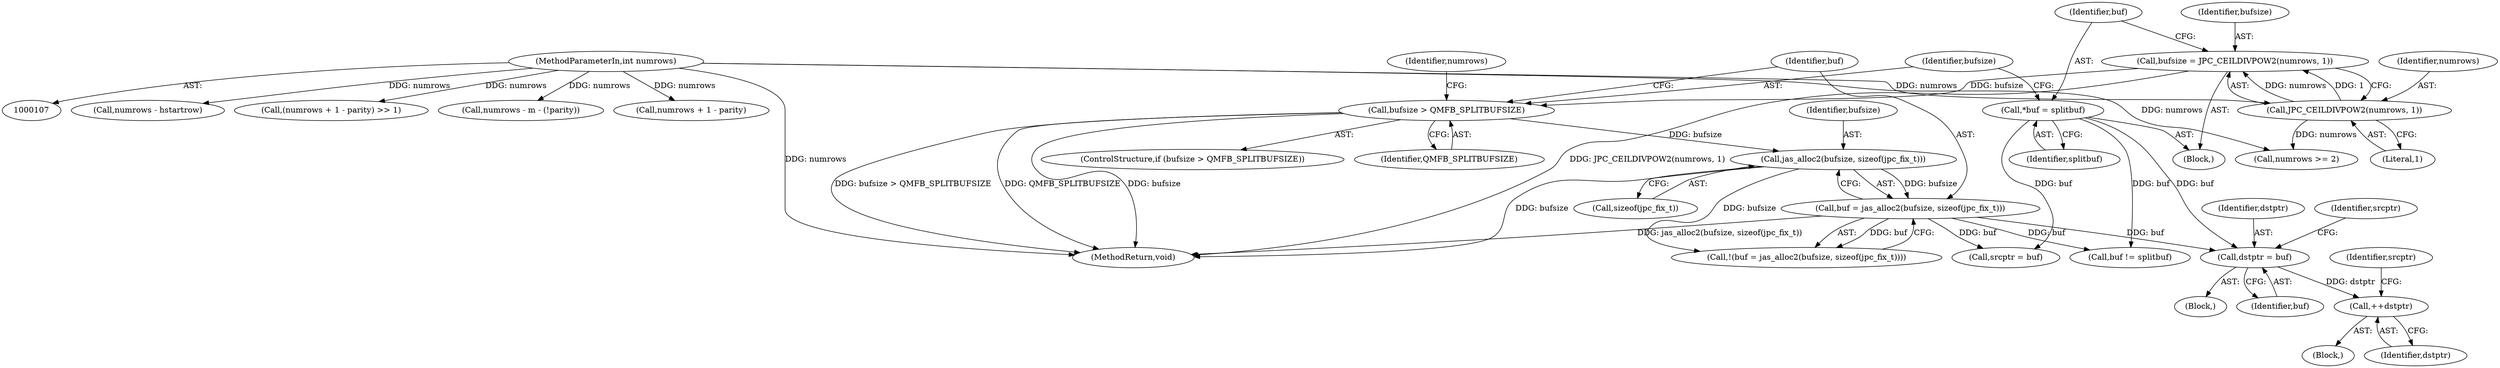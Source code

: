 digraph "0_jasper_4a59cfaf9ab3d48fca4a15c0d2674bf7138e3d1a_0@pointer" {
"1000190" [label="(Call,++dstptr)"];
"1000166" [label="(Call,dstptr = buf)"];
"1000121" [label="(Call,*buf = splitbuf)"];
"1000136" [label="(Call,buf = jas_alloc2(bufsize, sizeof(jpc_fix_t)))"];
"1000138" [label="(Call,jas_alloc2(bufsize, sizeof(jpc_fix_t)))"];
"1000130" [label="(Call,bufsize > QMFB_SPLITBUFSIZE)"];
"1000114" [label="(Call,bufsize = JPC_CEILDIVPOW2(numrows, 1))"];
"1000116" [label="(Call,JPC_CEILDIVPOW2(numrows, 1))"];
"1000109" [label="(MethodParameterIn,int numrows)"];
"1000121" [label="(Call,*buf = splitbuf)"];
"1000193" [label="(Identifier,srcptr)"];
"1000138" [label="(Call,jas_alloc2(bufsize, sizeof(jpc_fix_t)))"];
"1000160" [label="(Call,numrows - hstartrow)"];
"1000151" [label="(Call,(numrows + 1 - parity) >> 1)"];
"1000148" [label="(Block,)"];
"1000281" [label="(MethodReturn,void)"];
"1000114" [label="(Call,bufsize = JPC_CEILDIVPOW2(numrows, 1))"];
"1000145" [label="(Call,numrows >= 2)"];
"1000132" [label="(Identifier,QMFB_SPLITBUFSIZE)"];
"1000112" [label="(Block,)"];
"1000130" [label="(Call,bufsize > QMFB_SPLITBUFSIZE)"];
"1000146" [label="(Identifier,numrows)"];
"1000168" [label="(Identifier,buf)"];
"1000140" [label="(Call,sizeof(jpc_fix_t))"];
"1000115" [label="(Identifier,bufsize)"];
"1000122" [label="(Identifier,buf)"];
"1000129" [label="(ControlStructure,if (bufsize > QMFB_SPLITBUFSIZE))"];
"1000116" [label="(Call,JPC_CEILDIVPOW2(numrows, 1))"];
"1000131" [label="(Identifier,bufsize)"];
"1000219" [label="(Call,numrows - m - (!parity))"];
"1000137" [label="(Identifier,buf)"];
"1000135" [label="(Call,!(buf = jas_alloc2(bufsize, sizeof(jpc_fix_t))))"];
"1000118" [label="(Literal,1)"];
"1000190" [label="(Call,++dstptr)"];
"1000136" [label="(Call,buf = jas_alloc2(bufsize, sizeof(jpc_fix_t)))"];
"1000184" [label="(Block,)"];
"1000139" [label="(Identifier,bufsize)"];
"1000117" [label="(Identifier,numrows)"];
"1000275" [label="(Call,buf != splitbuf)"];
"1000109" [label="(MethodParameterIn,int numrows)"];
"1000252" [label="(Call,srcptr = buf)"];
"1000123" [label="(Identifier,splitbuf)"];
"1000166" [label="(Call,dstptr = buf)"];
"1000152" [label="(Call,numrows + 1 - parity)"];
"1000191" [label="(Identifier,dstptr)"];
"1000170" [label="(Identifier,srcptr)"];
"1000167" [label="(Identifier,dstptr)"];
"1000190" -> "1000184"  [label="AST: "];
"1000190" -> "1000191"  [label="CFG: "];
"1000191" -> "1000190"  [label="AST: "];
"1000193" -> "1000190"  [label="CFG: "];
"1000166" -> "1000190"  [label="DDG: dstptr"];
"1000166" -> "1000148"  [label="AST: "];
"1000166" -> "1000168"  [label="CFG: "];
"1000167" -> "1000166"  [label="AST: "];
"1000168" -> "1000166"  [label="AST: "];
"1000170" -> "1000166"  [label="CFG: "];
"1000121" -> "1000166"  [label="DDG: buf"];
"1000136" -> "1000166"  [label="DDG: buf"];
"1000121" -> "1000112"  [label="AST: "];
"1000121" -> "1000123"  [label="CFG: "];
"1000122" -> "1000121"  [label="AST: "];
"1000123" -> "1000121"  [label="AST: "];
"1000131" -> "1000121"  [label="CFG: "];
"1000121" -> "1000252"  [label="DDG: buf"];
"1000121" -> "1000275"  [label="DDG: buf"];
"1000136" -> "1000135"  [label="AST: "];
"1000136" -> "1000138"  [label="CFG: "];
"1000137" -> "1000136"  [label="AST: "];
"1000138" -> "1000136"  [label="AST: "];
"1000135" -> "1000136"  [label="CFG: "];
"1000136" -> "1000281"  [label="DDG: jas_alloc2(bufsize, sizeof(jpc_fix_t))"];
"1000136" -> "1000135"  [label="DDG: buf"];
"1000138" -> "1000136"  [label="DDG: bufsize"];
"1000136" -> "1000252"  [label="DDG: buf"];
"1000136" -> "1000275"  [label="DDG: buf"];
"1000138" -> "1000140"  [label="CFG: "];
"1000139" -> "1000138"  [label="AST: "];
"1000140" -> "1000138"  [label="AST: "];
"1000138" -> "1000281"  [label="DDG: bufsize"];
"1000138" -> "1000135"  [label="DDG: bufsize"];
"1000130" -> "1000138"  [label="DDG: bufsize"];
"1000130" -> "1000129"  [label="AST: "];
"1000130" -> "1000132"  [label="CFG: "];
"1000131" -> "1000130"  [label="AST: "];
"1000132" -> "1000130"  [label="AST: "];
"1000137" -> "1000130"  [label="CFG: "];
"1000146" -> "1000130"  [label="CFG: "];
"1000130" -> "1000281"  [label="DDG: bufsize > QMFB_SPLITBUFSIZE"];
"1000130" -> "1000281"  [label="DDG: QMFB_SPLITBUFSIZE"];
"1000130" -> "1000281"  [label="DDG: bufsize"];
"1000114" -> "1000130"  [label="DDG: bufsize"];
"1000114" -> "1000112"  [label="AST: "];
"1000114" -> "1000116"  [label="CFG: "];
"1000115" -> "1000114"  [label="AST: "];
"1000116" -> "1000114"  [label="AST: "];
"1000122" -> "1000114"  [label="CFG: "];
"1000114" -> "1000281"  [label="DDG: JPC_CEILDIVPOW2(numrows, 1)"];
"1000116" -> "1000114"  [label="DDG: numrows"];
"1000116" -> "1000114"  [label="DDG: 1"];
"1000116" -> "1000118"  [label="CFG: "];
"1000117" -> "1000116"  [label="AST: "];
"1000118" -> "1000116"  [label="AST: "];
"1000109" -> "1000116"  [label="DDG: numrows"];
"1000116" -> "1000145"  [label="DDG: numrows"];
"1000109" -> "1000107"  [label="AST: "];
"1000109" -> "1000281"  [label="DDG: numrows"];
"1000109" -> "1000145"  [label="DDG: numrows"];
"1000109" -> "1000151"  [label="DDG: numrows"];
"1000109" -> "1000152"  [label="DDG: numrows"];
"1000109" -> "1000160"  [label="DDG: numrows"];
"1000109" -> "1000219"  [label="DDG: numrows"];
}
